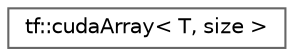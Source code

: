 digraph "类继承关系图"
{
 // LATEX_PDF_SIZE
  bgcolor="transparent";
  edge [fontname=Helvetica,fontsize=10,labelfontname=Helvetica,labelfontsize=10];
  node [fontname=Helvetica,fontsize=10,shape=box,height=0.2,width=0.4];
  rankdir="LR";
  Node0 [id="Node000000",label="tf::cudaArray\< T, size \>",height=0.2,width=0.4,color="grey40", fillcolor="white", style="filled",URL="$structtf_1_1cuda_array.html",tooltip=" "];
}
